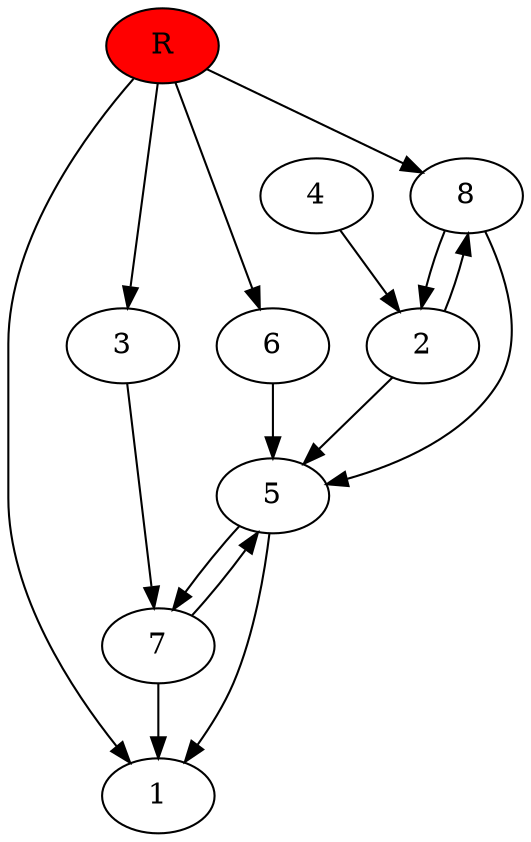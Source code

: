digraph prb1075 {
	1
	2
	3
	4
	5
	6
	7
	8
	R [fillcolor="#ff0000" style=filled]
	2 -> 5
	2 -> 8
	3 -> 7
	4 -> 2
	5 -> 1
	5 -> 7
	6 -> 5
	7 -> 1
	7 -> 5
	8 -> 2
	8 -> 5
	R -> 1
	R -> 3
	R -> 6
	R -> 8
}
